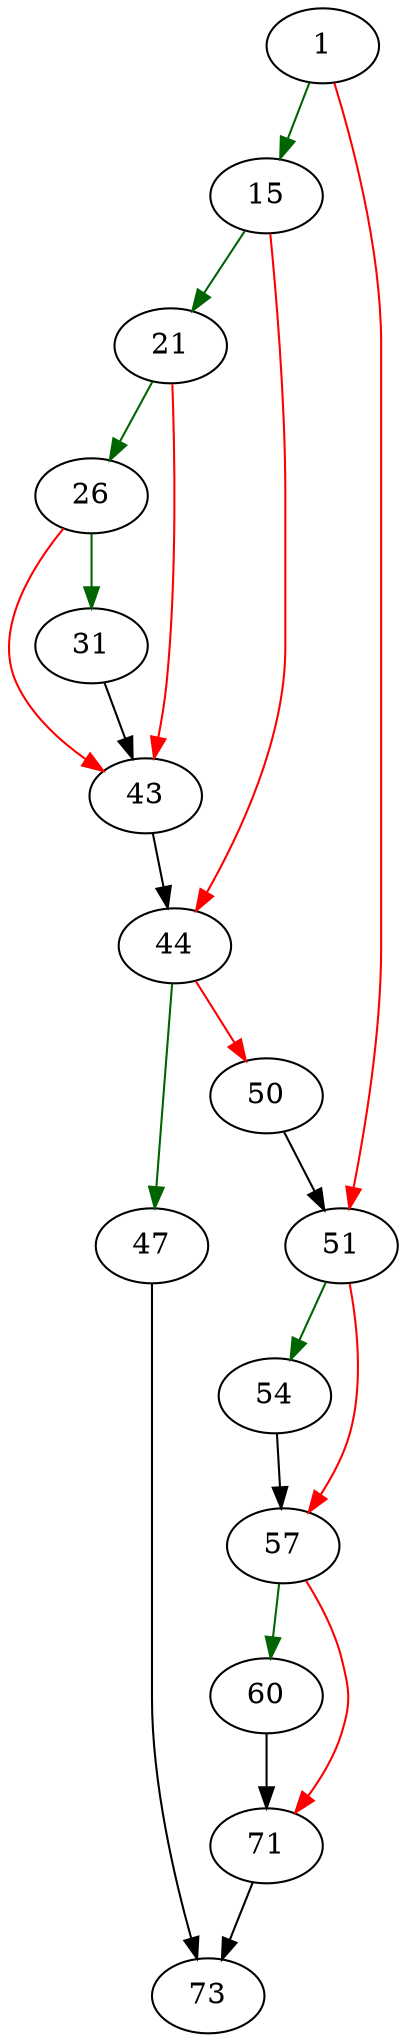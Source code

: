 strict digraph "vdbePmaReaderNext" {
	// Node definitions.
	1 [entry=true];
	15;
	51;
	21;
	44;
	26;
	43;
	31;
	47;
	50;
	73;
	54;
	57;
	60;
	71;

	// Edge definitions.
	1 -> 15 [
		color=darkgreen
		cond=true
	];
	1 -> 51 [
		color=red
		cond=false
	];
	15 -> 21 [
		color=darkgreen
		cond=true
	];
	15 -> 44 [
		color=red
		cond=false
	];
	51 -> 54 [
		color=darkgreen
		cond=true
	];
	51 -> 57 [
		color=red
		cond=false
	];
	21 -> 26 [
		color=darkgreen
		cond=true
	];
	21 -> 43 [
		color=red
		cond=false
	];
	44 -> 47 [
		color=darkgreen
		cond=true
	];
	44 -> 50 [
		color=red
		cond=false
	];
	26 -> 43 [
		color=red
		cond=false
	];
	26 -> 31 [
		color=darkgreen
		cond=true
	];
	43 -> 44;
	31 -> 43;
	47 -> 73;
	50 -> 51;
	54 -> 57;
	57 -> 60 [
		color=darkgreen
		cond=true
	];
	57 -> 71 [
		color=red
		cond=false
	];
	60 -> 71;
	71 -> 73;
}